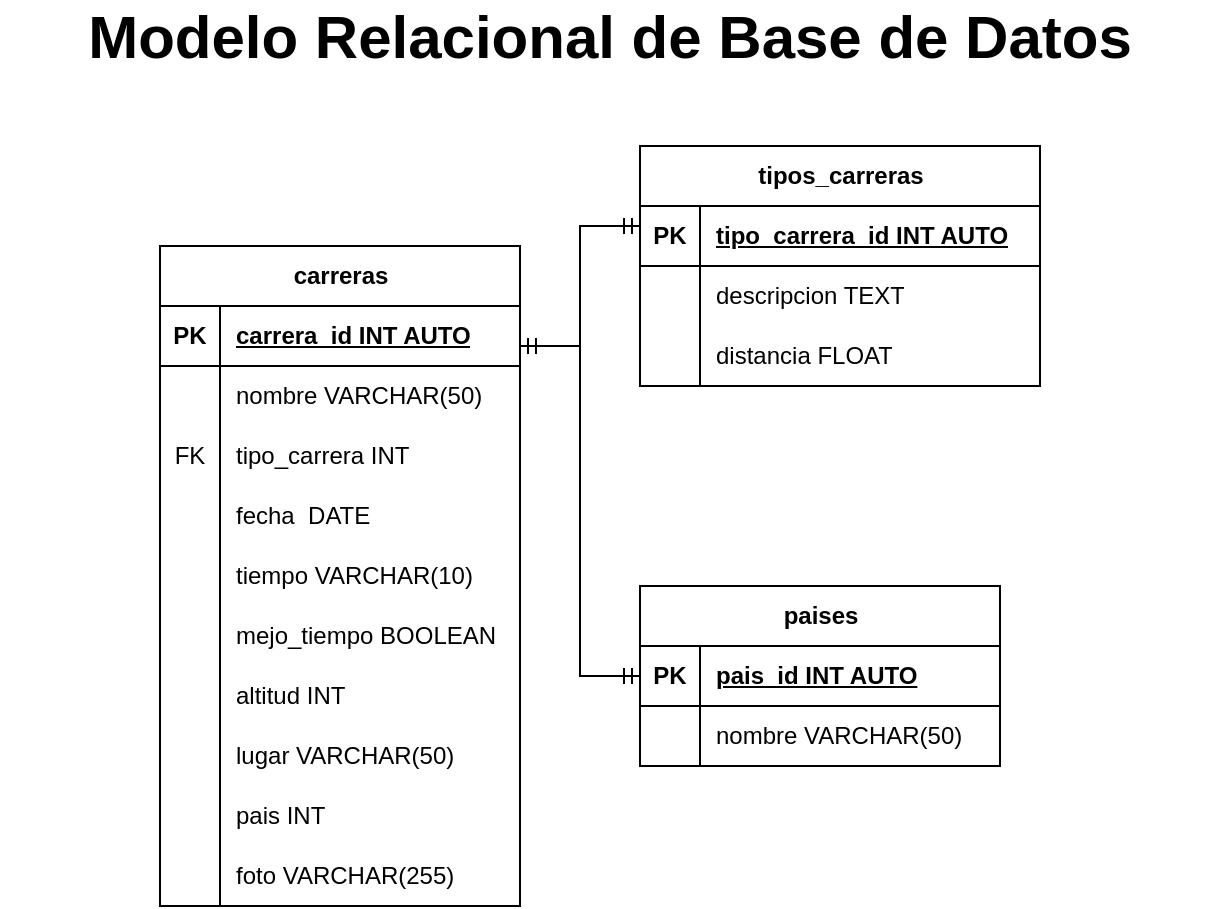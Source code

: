<mxfile version="26.3.0">
  <diagram name="Seite-1" id="HsvAWcG7N0JEUZT__bnN">
    <mxGraphModel dx="1333" dy="764" grid="1" gridSize="10" guides="1" tooltips="1" connect="1" arrows="1" fold="1" page="1" pageScale="1" pageWidth="827" pageHeight="1169" math="0" shadow="0">
      <root>
        <mxCell id="0" />
        <mxCell id="1" parent="0" />
        <mxCell id="FLxzyI5ZckqhWCBeUVp1-1" value="carreras" style="shape=table;startSize=30;container=1;collapsible=1;childLayout=tableLayout;fixedRows=1;rowLines=0;fontStyle=1;align=center;resizeLast=1;html=1;" vertex="1" parent="1">
          <mxGeometry x="140" y="130" width="180" height="330" as="geometry" />
        </mxCell>
        <mxCell id="FLxzyI5ZckqhWCBeUVp1-2" value="" style="shape=tableRow;horizontal=0;startSize=0;swimlaneHead=0;swimlaneBody=0;fillColor=none;collapsible=0;dropTarget=0;points=[[0,0.5],[1,0.5]];portConstraint=eastwest;top=0;left=0;right=0;bottom=1;" vertex="1" parent="FLxzyI5ZckqhWCBeUVp1-1">
          <mxGeometry y="30" width="180" height="30" as="geometry" />
        </mxCell>
        <mxCell id="FLxzyI5ZckqhWCBeUVp1-3" value="PK" style="shape=partialRectangle;connectable=0;fillColor=none;top=0;left=0;bottom=0;right=0;fontStyle=1;overflow=hidden;whiteSpace=wrap;html=1;" vertex="1" parent="FLxzyI5ZckqhWCBeUVp1-2">
          <mxGeometry width="30" height="30" as="geometry">
            <mxRectangle width="30" height="30" as="alternateBounds" />
          </mxGeometry>
        </mxCell>
        <mxCell id="FLxzyI5ZckqhWCBeUVp1-4" value="carrera_id INT AUTO" style="shape=partialRectangle;connectable=0;fillColor=none;top=0;left=0;bottom=0;right=0;align=left;spacingLeft=6;fontStyle=5;overflow=hidden;whiteSpace=wrap;html=1;" vertex="1" parent="FLxzyI5ZckqhWCBeUVp1-2">
          <mxGeometry x="30" width="150" height="30" as="geometry">
            <mxRectangle width="150" height="30" as="alternateBounds" />
          </mxGeometry>
        </mxCell>
        <mxCell id="FLxzyI5ZckqhWCBeUVp1-5" value="" style="shape=tableRow;horizontal=0;startSize=0;swimlaneHead=0;swimlaneBody=0;fillColor=none;collapsible=0;dropTarget=0;points=[[0,0.5],[1,0.5]];portConstraint=eastwest;top=0;left=0;right=0;bottom=0;" vertex="1" parent="FLxzyI5ZckqhWCBeUVp1-1">
          <mxGeometry y="60" width="180" height="30" as="geometry" />
        </mxCell>
        <mxCell id="FLxzyI5ZckqhWCBeUVp1-6" value="" style="shape=partialRectangle;connectable=0;fillColor=none;top=0;left=0;bottom=0;right=0;editable=1;overflow=hidden;whiteSpace=wrap;html=1;" vertex="1" parent="FLxzyI5ZckqhWCBeUVp1-5">
          <mxGeometry width="30" height="30" as="geometry">
            <mxRectangle width="30" height="30" as="alternateBounds" />
          </mxGeometry>
        </mxCell>
        <mxCell id="FLxzyI5ZckqhWCBeUVp1-7" value="nombre VARCHAR(50)" style="shape=partialRectangle;connectable=0;fillColor=none;top=0;left=0;bottom=0;right=0;align=left;spacingLeft=6;overflow=hidden;whiteSpace=wrap;html=1;" vertex="1" parent="FLxzyI5ZckqhWCBeUVp1-5">
          <mxGeometry x="30" width="150" height="30" as="geometry">
            <mxRectangle width="150" height="30" as="alternateBounds" />
          </mxGeometry>
        </mxCell>
        <mxCell id="FLxzyI5ZckqhWCBeUVp1-8" value="" style="shape=tableRow;horizontal=0;startSize=0;swimlaneHead=0;swimlaneBody=0;fillColor=none;collapsible=0;dropTarget=0;points=[[0,0.5],[1,0.5]];portConstraint=eastwest;top=0;left=0;right=0;bottom=0;" vertex="1" parent="FLxzyI5ZckqhWCBeUVp1-1">
          <mxGeometry y="90" width="180" height="30" as="geometry" />
        </mxCell>
        <mxCell id="FLxzyI5ZckqhWCBeUVp1-9" value="FK" style="shape=partialRectangle;connectable=0;fillColor=none;top=0;left=0;bottom=0;right=0;editable=1;overflow=hidden;whiteSpace=wrap;html=1;" vertex="1" parent="FLxzyI5ZckqhWCBeUVp1-8">
          <mxGeometry width="30" height="30" as="geometry">
            <mxRectangle width="30" height="30" as="alternateBounds" />
          </mxGeometry>
        </mxCell>
        <mxCell id="FLxzyI5ZckqhWCBeUVp1-10" value="tipo_carrera INT" style="shape=partialRectangle;connectable=0;fillColor=none;top=0;left=0;bottom=0;right=0;align=left;spacingLeft=6;overflow=hidden;whiteSpace=wrap;html=1;" vertex="1" parent="FLxzyI5ZckqhWCBeUVp1-8">
          <mxGeometry x="30" width="150" height="30" as="geometry">
            <mxRectangle width="150" height="30" as="alternateBounds" />
          </mxGeometry>
        </mxCell>
        <mxCell id="FLxzyI5ZckqhWCBeUVp1-11" value="" style="shape=tableRow;horizontal=0;startSize=0;swimlaneHead=0;swimlaneBody=0;fillColor=none;collapsible=0;dropTarget=0;points=[[0,0.5],[1,0.5]];portConstraint=eastwest;top=0;left=0;right=0;bottom=0;" vertex="1" parent="FLxzyI5ZckqhWCBeUVp1-1">
          <mxGeometry y="120" width="180" height="30" as="geometry" />
        </mxCell>
        <mxCell id="FLxzyI5ZckqhWCBeUVp1-12" value="" style="shape=partialRectangle;connectable=0;fillColor=none;top=0;left=0;bottom=0;right=0;editable=1;overflow=hidden;whiteSpace=wrap;html=1;" vertex="1" parent="FLxzyI5ZckqhWCBeUVp1-11">
          <mxGeometry width="30" height="30" as="geometry">
            <mxRectangle width="30" height="30" as="alternateBounds" />
          </mxGeometry>
        </mxCell>
        <mxCell id="FLxzyI5ZckqhWCBeUVp1-13" value="fecha&amp;nbsp; DATE" style="shape=partialRectangle;connectable=0;fillColor=none;top=0;left=0;bottom=0;right=0;align=left;spacingLeft=6;overflow=hidden;whiteSpace=wrap;html=1;" vertex="1" parent="FLxzyI5ZckqhWCBeUVp1-11">
          <mxGeometry x="30" width="150" height="30" as="geometry">
            <mxRectangle width="150" height="30" as="alternateBounds" />
          </mxGeometry>
        </mxCell>
        <mxCell id="FLxzyI5ZckqhWCBeUVp1-27" value="" style="shape=tableRow;horizontal=0;startSize=0;swimlaneHead=0;swimlaneBody=0;fillColor=none;collapsible=0;dropTarget=0;points=[[0,0.5],[1,0.5]];portConstraint=eastwest;top=0;left=0;right=0;bottom=0;" vertex="1" parent="FLxzyI5ZckqhWCBeUVp1-1">
          <mxGeometry y="150" width="180" height="30" as="geometry" />
        </mxCell>
        <mxCell id="FLxzyI5ZckqhWCBeUVp1-28" value="" style="shape=partialRectangle;connectable=0;fillColor=none;top=0;left=0;bottom=0;right=0;editable=1;overflow=hidden;whiteSpace=wrap;html=1;" vertex="1" parent="FLxzyI5ZckqhWCBeUVp1-27">
          <mxGeometry width="30" height="30" as="geometry">
            <mxRectangle width="30" height="30" as="alternateBounds" />
          </mxGeometry>
        </mxCell>
        <mxCell id="FLxzyI5ZckqhWCBeUVp1-29" value="tiempo VARCHAR(10)" style="shape=partialRectangle;connectable=0;fillColor=none;top=0;left=0;bottom=0;right=0;align=left;spacingLeft=6;overflow=hidden;whiteSpace=wrap;html=1;" vertex="1" parent="FLxzyI5ZckqhWCBeUVp1-27">
          <mxGeometry x="30" width="150" height="30" as="geometry">
            <mxRectangle width="150" height="30" as="alternateBounds" />
          </mxGeometry>
        </mxCell>
        <mxCell id="FLxzyI5ZckqhWCBeUVp1-30" value="" style="shape=tableRow;horizontal=0;startSize=0;swimlaneHead=0;swimlaneBody=0;fillColor=none;collapsible=0;dropTarget=0;points=[[0,0.5],[1,0.5]];portConstraint=eastwest;top=0;left=0;right=0;bottom=0;" vertex="1" parent="FLxzyI5ZckqhWCBeUVp1-1">
          <mxGeometry y="180" width="180" height="30" as="geometry" />
        </mxCell>
        <mxCell id="FLxzyI5ZckqhWCBeUVp1-31" value="" style="shape=partialRectangle;connectable=0;fillColor=none;top=0;left=0;bottom=0;right=0;editable=1;overflow=hidden;whiteSpace=wrap;html=1;" vertex="1" parent="FLxzyI5ZckqhWCBeUVp1-30">
          <mxGeometry width="30" height="30" as="geometry">
            <mxRectangle width="30" height="30" as="alternateBounds" />
          </mxGeometry>
        </mxCell>
        <mxCell id="FLxzyI5ZckqhWCBeUVp1-32" value="mejo_tiempo BOOLEAN" style="shape=partialRectangle;connectable=0;fillColor=none;top=0;left=0;bottom=0;right=0;align=left;spacingLeft=6;overflow=hidden;whiteSpace=wrap;html=1;" vertex="1" parent="FLxzyI5ZckqhWCBeUVp1-30">
          <mxGeometry x="30" width="150" height="30" as="geometry">
            <mxRectangle width="150" height="30" as="alternateBounds" />
          </mxGeometry>
        </mxCell>
        <mxCell id="FLxzyI5ZckqhWCBeUVp1-33" value="" style="shape=tableRow;horizontal=0;startSize=0;swimlaneHead=0;swimlaneBody=0;fillColor=none;collapsible=0;dropTarget=0;points=[[0,0.5],[1,0.5]];portConstraint=eastwest;top=0;left=0;right=0;bottom=0;" vertex="1" parent="FLxzyI5ZckqhWCBeUVp1-1">
          <mxGeometry y="210" width="180" height="30" as="geometry" />
        </mxCell>
        <mxCell id="FLxzyI5ZckqhWCBeUVp1-34" value="" style="shape=partialRectangle;connectable=0;fillColor=none;top=0;left=0;bottom=0;right=0;editable=1;overflow=hidden;whiteSpace=wrap;html=1;" vertex="1" parent="FLxzyI5ZckqhWCBeUVp1-33">
          <mxGeometry width="30" height="30" as="geometry">
            <mxRectangle width="30" height="30" as="alternateBounds" />
          </mxGeometry>
        </mxCell>
        <mxCell id="FLxzyI5ZckqhWCBeUVp1-35" value="altitud INT" style="shape=partialRectangle;connectable=0;fillColor=none;top=0;left=0;bottom=0;right=0;align=left;spacingLeft=6;overflow=hidden;whiteSpace=wrap;html=1;" vertex="1" parent="FLxzyI5ZckqhWCBeUVp1-33">
          <mxGeometry x="30" width="150" height="30" as="geometry">
            <mxRectangle width="150" height="30" as="alternateBounds" />
          </mxGeometry>
        </mxCell>
        <mxCell id="FLxzyI5ZckqhWCBeUVp1-36" value="" style="shape=tableRow;horizontal=0;startSize=0;swimlaneHead=0;swimlaneBody=0;fillColor=none;collapsible=0;dropTarget=0;points=[[0,0.5],[1,0.5]];portConstraint=eastwest;top=0;left=0;right=0;bottom=0;" vertex="1" parent="FLxzyI5ZckqhWCBeUVp1-1">
          <mxGeometry y="240" width="180" height="30" as="geometry" />
        </mxCell>
        <mxCell id="FLxzyI5ZckqhWCBeUVp1-37" value="" style="shape=partialRectangle;connectable=0;fillColor=none;top=0;left=0;bottom=0;right=0;editable=1;overflow=hidden;whiteSpace=wrap;html=1;" vertex="1" parent="FLxzyI5ZckqhWCBeUVp1-36">
          <mxGeometry width="30" height="30" as="geometry">
            <mxRectangle width="30" height="30" as="alternateBounds" />
          </mxGeometry>
        </mxCell>
        <mxCell id="FLxzyI5ZckqhWCBeUVp1-38" value="lugar VARCHAR(50)" style="shape=partialRectangle;connectable=0;fillColor=none;top=0;left=0;bottom=0;right=0;align=left;spacingLeft=6;overflow=hidden;whiteSpace=wrap;html=1;" vertex="1" parent="FLxzyI5ZckqhWCBeUVp1-36">
          <mxGeometry x="30" width="150" height="30" as="geometry">
            <mxRectangle width="150" height="30" as="alternateBounds" />
          </mxGeometry>
        </mxCell>
        <mxCell id="FLxzyI5ZckqhWCBeUVp1-39" value="" style="shape=tableRow;horizontal=0;startSize=0;swimlaneHead=0;swimlaneBody=0;fillColor=none;collapsible=0;dropTarget=0;points=[[0,0.5],[1,0.5]];portConstraint=eastwest;top=0;left=0;right=0;bottom=0;" vertex="1" parent="FLxzyI5ZckqhWCBeUVp1-1">
          <mxGeometry y="270" width="180" height="30" as="geometry" />
        </mxCell>
        <mxCell id="FLxzyI5ZckqhWCBeUVp1-40" value="" style="shape=partialRectangle;connectable=0;fillColor=none;top=0;left=0;bottom=0;right=0;editable=1;overflow=hidden;whiteSpace=wrap;html=1;" vertex="1" parent="FLxzyI5ZckqhWCBeUVp1-39">
          <mxGeometry width="30" height="30" as="geometry">
            <mxRectangle width="30" height="30" as="alternateBounds" />
          </mxGeometry>
        </mxCell>
        <mxCell id="FLxzyI5ZckqhWCBeUVp1-41" value="pais INT" style="shape=partialRectangle;connectable=0;fillColor=none;top=0;left=0;bottom=0;right=0;align=left;spacingLeft=6;overflow=hidden;whiteSpace=wrap;html=1;" vertex="1" parent="FLxzyI5ZckqhWCBeUVp1-39">
          <mxGeometry x="30" width="150" height="30" as="geometry">
            <mxRectangle width="150" height="30" as="alternateBounds" />
          </mxGeometry>
        </mxCell>
        <mxCell id="FLxzyI5ZckqhWCBeUVp1-42" value="" style="shape=tableRow;horizontal=0;startSize=0;swimlaneHead=0;swimlaneBody=0;fillColor=none;collapsible=0;dropTarget=0;points=[[0,0.5],[1,0.5]];portConstraint=eastwest;top=0;left=0;right=0;bottom=0;" vertex="1" parent="FLxzyI5ZckqhWCBeUVp1-1">
          <mxGeometry y="300" width="180" height="30" as="geometry" />
        </mxCell>
        <mxCell id="FLxzyI5ZckqhWCBeUVp1-43" value="" style="shape=partialRectangle;connectable=0;fillColor=none;top=0;left=0;bottom=0;right=0;editable=1;overflow=hidden;whiteSpace=wrap;html=1;" vertex="1" parent="FLxzyI5ZckqhWCBeUVp1-42">
          <mxGeometry width="30" height="30" as="geometry">
            <mxRectangle width="30" height="30" as="alternateBounds" />
          </mxGeometry>
        </mxCell>
        <mxCell id="FLxzyI5ZckqhWCBeUVp1-44" value="foto VARCHAR(255)" style="shape=partialRectangle;connectable=0;fillColor=none;top=0;left=0;bottom=0;right=0;align=left;spacingLeft=6;overflow=hidden;whiteSpace=wrap;html=1;" vertex="1" parent="FLxzyI5ZckqhWCBeUVp1-42">
          <mxGeometry x="30" width="150" height="30" as="geometry">
            <mxRectangle width="150" height="30" as="alternateBounds" />
          </mxGeometry>
        </mxCell>
        <mxCell id="FLxzyI5ZckqhWCBeUVp1-48" value="tipos_carreras" style="shape=table;startSize=30;container=1;collapsible=1;childLayout=tableLayout;fixedRows=1;rowLines=0;fontStyle=1;align=center;resizeLast=1;html=1;" vertex="1" parent="1">
          <mxGeometry x="380" y="80" width="200" height="120" as="geometry" />
        </mxCell>
        <mxCell id="FLxzyI5ZckqhWCBeUVp1-49" value="" style="shape=tableRow;horizontal=0;startSize=0;swimlaneHead=0;swimlaneBody=0;fillColor=none;collapsible=0;dropTarget=0;points=[[0,0.5],[1,0.5]];portConstraint=eastwest;top=0;left=0;right=0;bottom=1;" vertex="1" parent="FLxzyI5ZckqhWCBeUVp1-48">
          <mxGeometry y="30" width="200" height="30" as="geometry" />
        </mxCell>
        <mxCell id="FLxzyI5ZckqhWCBeUVp1-50" value="PK" style="shape=partialRectangle;connectable=0;fillColor=none;top=0;left=0;bottom=0;right=0;fontStyle=1;overflow=hidden;whiteSpace=wrap;html=1;" vertex="1" parent="FLxzyI5ZckqhWCBeUVp1-49">
          <mxGeometry width="30" height="30" as="geometry">
            <mxRectangle width="30" height="30" as="alternateBounds" />
          </mxGeometry>
        </mxCell>
        <mxCell id="FLxzyI5ZckqhWCBeUVp1-51" value="tipo_carrera_id INT AUTO" style="shape=partialRectangle;connectable=0;fillColor=none;top=0;left=0;bottom=0;right=0;align=left;spacingLeft=6;fontStyle=5;overflow=hidden;whiteSpace=wrap;html=1;" vertex="1" parent="FLxzyI5ZckqhWCBeUVp1-49">
          <mxGeometry x="30" width="170" height="30" as="geometry">
            <mxRectangle width="170" height="30" as="alternateBounds" />
          </mxGeometry>
        </mxCell>
        <mxCell id="FLxzyI5ZckqhWCBeUVp1-52" value="" style="shape=tableRow;horizontal=0;startSize=0;swimlaneHead=0;swimlaneBody=0;fillColor=none;collapsible=0;dropTarget=0;points=[[0,0.5],[1,0.5]];portConstraint=eastwest;top=0;left=0;right=0;bottom=0;" vertex="1" parent="FLxzyI5ZckqhWCBeUVp1-48">
          <mxGeometry y="60" width="200" height="30" as="geometry" />
        </mxCell>
        <mxCell id="FLxzyI5ZckqhWCBeUVp1-53" value="" style="shape=partialRectangle;connectable=0;fillColor=none;top=0;left=0;bottom=0;right=0;editable=1;overflow=hidden;whiteSpace=wrap;html=1;" vertex="1" parent="FLxzyI5ZckqhWCBeUVp1-52">
          <mxGeometry width="30" height="30" as="geometry">
            <mxRectangle width="30" height="30" as="alternateBounds" />
          </mxGeometry>
        </mxCell>
        <mxCell id="FLxzyI5ZckqhWCBeUVp1-54" value="descripcion TEXT" style="shape=partialRectangle;connectable=0;fillColor=none;top=0;left=0;bottom=0;right=0;align=left;spacingLeft=6;overflow=hidden;whiteSpace=wrap;html=1;" vertex="1" parent="FLxzyI5ZckqhWCBeUVp1-52">
          <mxGeometry x="30" width="170" height="30" as="geometry">
            <mxRectangle width="170" height="30" as="alternateBounds" />
          </mxGeometry>
        </mxCell>
        <mxCell id="FLxzyI5ZckqhWCBeUVp1-55" value="" style="shape=tableRow;horizontal=0;startSize=0;swimlaneHead=0;swimlaneBody=0;fillColor=none;collapsible=0;dropTarget=0;points=[[0,0.5],[1,0.5]];portConstraint=eastwest;top=0;left=0;right=0;bottom=0;" vertex="1" parent="FLxzyI5ZckqhWCBeUVp1-48">
          <mxGeometry y="90" width="200" height="30" as="geometry" />
        </mxCell>
        <mxCell id="FLxzyI5ZckqhWCBeUVp1-56" value="" style="shape=partialRectangle;connectable=0;fillColor=none;top=0;left=0;bottom=0;right=0;editable=1;overflow=hidden;whiteSpace=wrap;html=1;" vertex="1" parent="FLxzyI5ZckqhWCBeUVp1-55">
          <mxGeometry width="30" height="30" as="geometry">
            <mxRectangle width="30" height="30" as="alternateBounds" />
          </mxGeometry>
        </mxCell>
        <mxCell id="FLxzyI5ZckqhWCBeUVp1-57" value="distancia FLOAT" style="shape=partialRectangle;connectable=0;fillColor=none;top=0;left=0;bottom=0;right=0;align=left;spacingLeft=6;overflow=hidden;whiteSpace=wrap;html=1;" vertex="1" parent="FLxzyI5ZckqhWCBeUVp1-55">
          <mxGeometry x="30" width="170" height="30" as="geometry">
            <mxRectangle width="170" height="30" as="alternateBounds" />
          </mxGeometry>
        </mxCell>
        <mxCell id="FLxzyI5ZckqhWCBeUVp1-79" value="paises" style="shape=table;startSize=30;container=1;collapsible=1;childLayout=tableLayout;fixedRows=1;rowLines=0;fontStyle=1;align=center;resizeLast=1;html=1;" vertex="1" parent="1">
          <mxGeometry x="380" y="300" width="180" height="90" as="geometry" />
        </mxCell>
        <mxCell id="FLxzyI5ZckqhWCBeUVp1-80" value="" style="shape=tableRow;horizontal=0;startSize=0;swimlaneHead=0;swimlaneBody=0;fillColor=none;collapsible=0;dropTarget=0;points=[[0,0.5],[1,0.5]];portConstraint=eastwest;top=0;left=0;right=0;bottom=1;" vertex="1" parent="FLxzyI5ZckqhWCBeUVp1-79">
          <mxGeometry y="30" width="180" height="30" as="geometry" />
        </mxCell>
        <mxCell id="FLxzyI5ZckqhWCBeUVp1-81" value="PK" style="shape=partialRectangle;connectable=0;fillColor=none;top=0;left=0;bottom=0;right=0;fontStyle=1;overflow=hidden;whiteSpace=wrap;html=1;" vertex="1" parent="FLxzyI5ZckqhWCBeUVp1-80">
          <mxGeometry width="30" height="30" as="geometry">
            <mxRectangle width="30" height="30" as="alternateBounds" />
          </mxGeometry>
        </mxCell>
        <mxCell id="FLxzyI5ZckqhWCBeUVp1-82" value="pais_id INT AUTO" style="shape=partialRectangle;connectable=0;fillColor=none;top=0;left=0;bottom=0;right=0;align=left;spacingLeft=6;fontStyle=5;overflow=hidden;whiteSpace=wrap;html=1;" vertex="1" parent="FLxzyI5ZckqhWCBeUVp1-80">
          <mxGeometry x="30" width="150" height="30" as="geometry">
            <mxRectangle width="150" height="30" as="alternateBounds" />
          </mxGeometry>
        </mxCell>
        <mxCell id="FLxzyI5ZckqhWCBeUVp1-83" value="" style="shape=tableRow;horizontal=0;startSize=0;swimlaneHead=0;swimlaneBody=0;fillColor=none;collapsible=0;dropTarget=0;points=[[0,0.5],[1,0.5]];portConstraint=eastwest;top=0;left=0;right=0;bottom=0;" vertex="1" parent="FLxzyI5ZckqhWCBeUVp1-79">
          <mxGeometry y="60" width="180" height="30" as="geometry" />
        </mxCell>
        <mxCell id="FLxzyI5ZckqhWCBeUVp1-84" value="" style="shape=partialRectangle;connectable=0;fillColor=none;top=0;left=0;bottom=0;right=0;editable=1;overflow=hidden;whiteSpace=wrap;html=1;" vertex="1" parent="FLxzyI5ZckqhWCBeUVp1-83">
          <mxGeometry width="30" height="30" as="geometry">
            <mxRectangle width="30" height="30" as="alternateBounds" />
          </mxGeometry>
        </mxCell>
        <mxCell id="FLxzyI5ZckqhWCBeUVp1-85" value="nombre VARCHAR(50)" style="shape=partialRectangle;connectable=0;fillColor=none;top=0;left=0;bottom=0;right=0;align=left;spacingLeft=6;overflow=hidden;whiteSpace=wrap;html=1;" vertex="1" parent="FLxzyI5ZckqhWCBeUVp1-83">
          <mxGeometry x="30" width="150" height="30" as="geometry">
            <mxRectangle width="150" height="30" as="alternateBounds" />
          </mxGeometry>
        </mxCell>
        <mxCell id="FLxzyI5ZckqhWCBeUVp1-89" value="" style="edgeStyle=entityRelationEdgeStyle;fontSize=12;html=1;endArrow=ERmandOne;startArrow=ERmandOne;rounded=0;" edge="1" parent="1">
          <mxGeometry width="100" height="100" relative="1" as="geometry">
            <mxPoint x="320" y="180" as="sourcePoint" />
            <mxPoint x="380" y="120" as="targetPoint" />
            <Array as="points">
              <mxPoint x="330" y="180" />
              <mxPoint x="340" y="180" />
              <mxPoint x="360" y="175" />
            </Array>
          </mxGeometry>
        </mxCell>
        <mxCell id="FLxzyI5ZckqhWCBeUVp1-90" value="" style="edgeStyle=entityRelationEdgeStyle;fontSize=12;html=1;endArrow=ERmandOne;startArrow=ERmandOne;rounded=0;" edge="1" parent="1">
          <mxGeometry width="100" height="100" relative="1" as="geometry">
            <mxPoint x="320" y="180" as="sourcePoint" />
            <mxPoint x="380" y="345" as="targetPoint" />
            <Array as="points">
              <mxPoint x="364" y="180" />
              <mxPoint x="364" y="180" />
              <mxPoint x="380" y="350" />
              <mxPoint x="380" y="350" />
              <mxPoint x="364" y="180" />
              <mxPoint x="364" y="180" />
              <mxPoint x="364" y="210" />
              <mxPoint x="334" y="210" />
              <mxPoint x="444" y="250" />
              <mxPoint x="374" y="260" />
              <mxPoint x="344" y="200" />
              <mxPoint x="364" y="170" />
            </Array>
          </mxGeometry>
        </mxCell>
        <mxCell id="FLxzyI5ZckqhWCBeUVp1-91" value="&lt;font style=&quot;font-size: 30px;&quot;&gt;&lt;b&gt;Modelo Relacional de Base de Datos&lt;/b&gt;&lt;/font&gt;" style="text;strokeColor=none;align=center;fillColor=none;html=1;verticalAlign=middle;whiteSpace=wrap;rounded=0;" vertex="1" parent="1">
          <mxGeometry x="60" y="10" width="610" height="30" as="geometry" />
        </mxCell>
      </root>
    </mxGraphModel>
  </diagram>
</mxfile>
